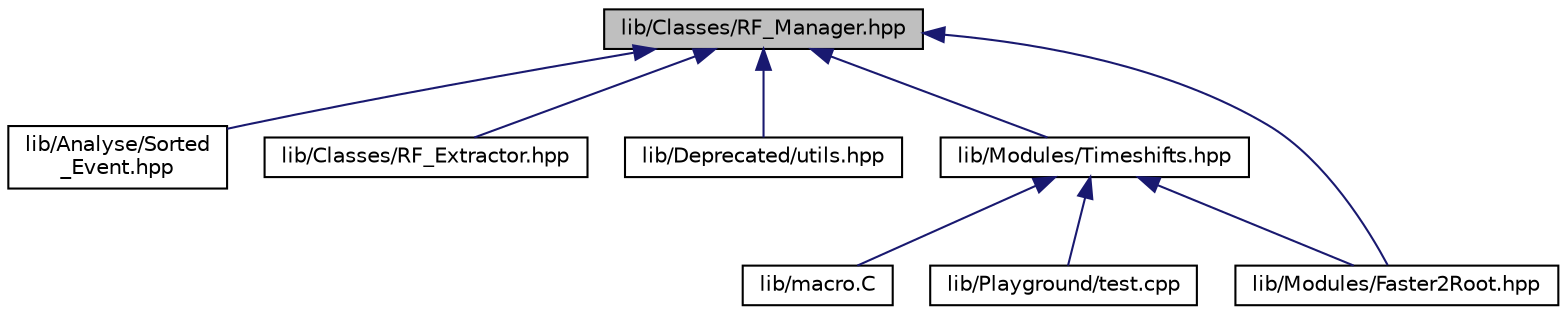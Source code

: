 digraph "lib/Classes/RF_Manager.hpp"
{
 // LATEX_PDF_SIZE
  edge [fontname="Helvetica",fontsize="10",labelfontname="Helvetica",labelfontsize="10"];
  node [fontname="Helvetica",fontsize="10",shape=record];
  Node1 [label="lib/Classes/RF_Manager.hpp",height=0.2,width=0.4,color="black", fillcolor="grey75", style="filled", fontcolor="black",tooltip=" "];
  Node1 -> Node2 [dir="back",color="midnightblue",fontsize="10",style="solid",fontname="Helvetica"];
  Node2 [label="lib/Analyse/Sorted\l_Event.hpp",height=0.2,width=0.4,color="black", fillcolor="white", style="filled",URL="$_sorted___event_8hpp.html",tooltip=" "];
  Node1 -> Node3 [dir="back",color="midnightblue",fontsize="10",style="solid",fontname="Helvetica"];
  Node3 [label="lib/Classes/RF_Extractor.hpp",height=0.2,width=0.4,color="black", fillcolor="white", style="filled",URL="$_r_f___extractor_8hpp.html",tooltip=" "];
  Node1 -> Node4 [dir="back",color="midnightblue",fontsize="10",style="solid",fontname="Helvetica"];
  Node4 [label="lib/Deprecated/utils.hpp",height=0.2,width=0.4,color="black", fillcolor="white", style="filled",URL="$utils_8hpp.html",tooltip=" "];
  Node1 -> Node5 [dir="back",color="midnightblue",fontsize="10",style="solid",fontname="Helvetica"];
  Node5 [label="lib/Modules/Timeshifts.hpp",height=0.2,width=0.4,color="black", fillcolor="white", style="filled",URL="$_timeshifts_8hpp.html",tooltip=" "];
  Node5 -> Node6 [dir="back",color="midnightblue",fontsize="10",style="solid",fontname="Helvetica"];
  Node6 [label="lib/macro.C",height=0.2,width=0.4,color="black", fillcolor="white", style="filled",URL="$macro_8_c.html",tooltip=" "];
  Node5 -> Node7 [dir="back",color="midnightblue",fontsize="10",style="solid",fontname="Helvetica"];
  Node7 [label="lib/Playground/test.cpp",height=0.2,width=0.4,color="black", fillcolor="white", style="filled",URL="$test_8cpp.html",tooltip=" "];
  Node5 -> Node8 [dir="back",color="midnightblue",fontsize="10",style="solid",fontname="Helvetica"];
  Node8 [label="lib/Modules/Faster2Root.hpp",height=0.2,width=0.4,color="black", fillcolor="white", style="filled",URL="$_faster2_root_8hpp.html",tooltip=" "];
  Node1 -> Node8 [dir="back",color="midnightblue",fontsize="10",style="solid",fontname="Helvetica"];
}
